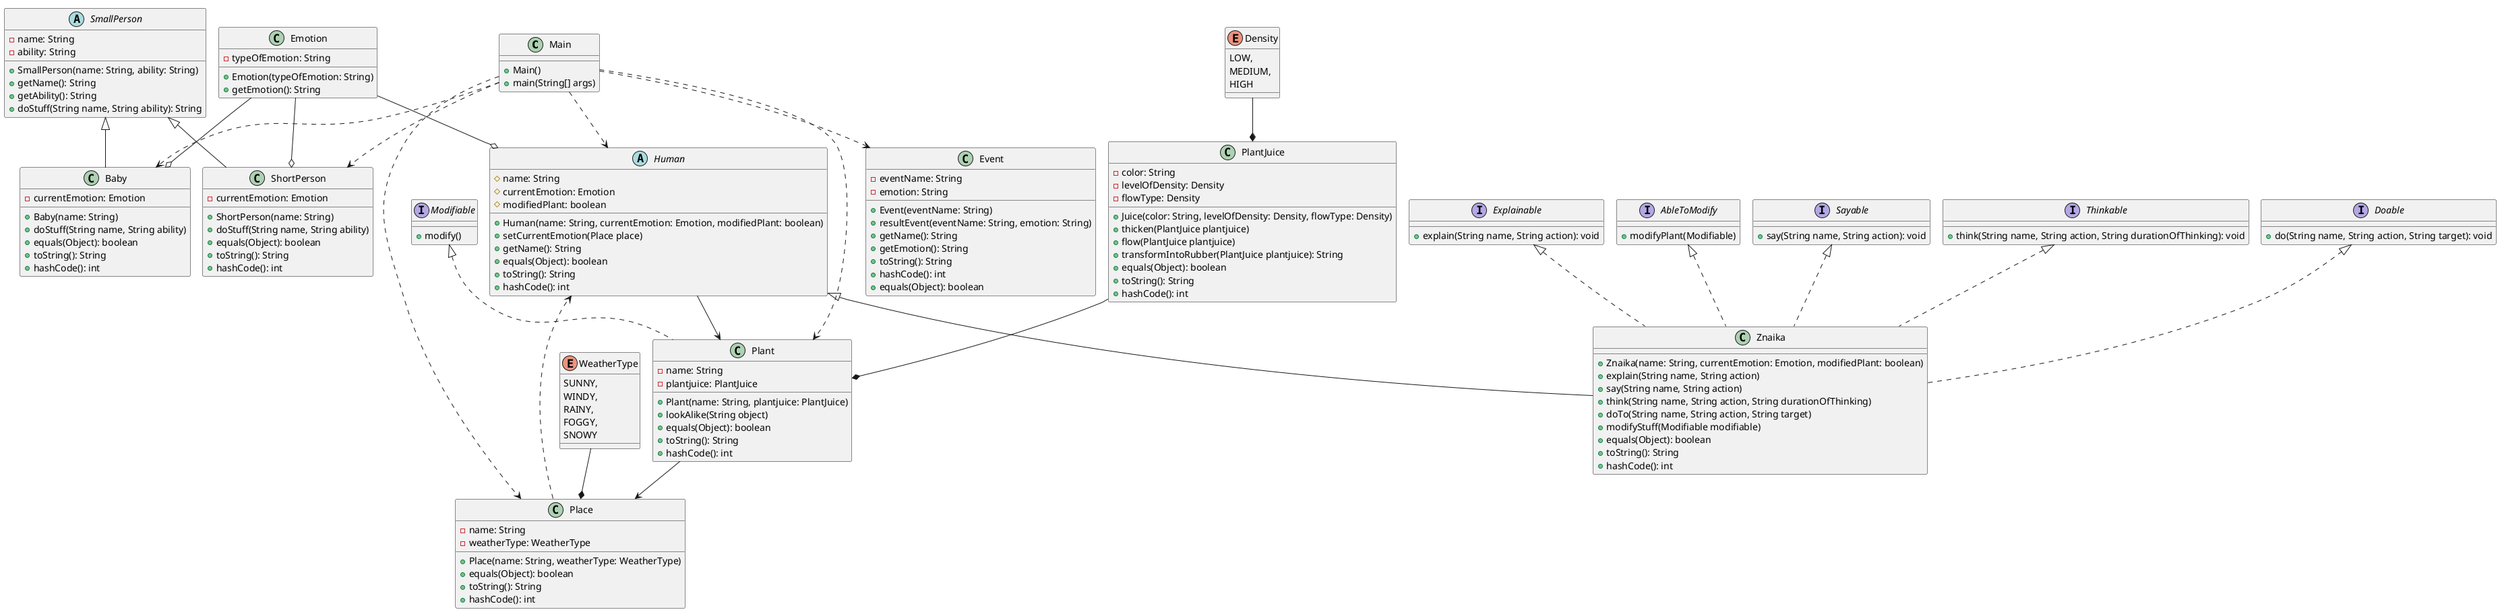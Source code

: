 @startuml
!pragma layout smetana

class Main{
+Main()
+main(String[] args)
}

Main ..> Event
Main ..> Baby
Main ..> ShortPerson
Main ..> Human
Main ..> Place
Main ..> Plant


class Event{
- eventName: String
- emotion: String
+Event(eventName: String)
+resultEvent(eventName: String, emotion: String)
+getName(): String
+getEmotion(): String
+toString(): String
+hashCode(): int
+equals(Object): boolean
}
class Emotion{
-typeOfEmotion: String
+Emotion(typeOfEmotion: String)
+getEmotion(): String
}
abstract class SmallPerson{
- name: String
- ability: String
+SmallPerson(name: String, ability: String)
+getName(): String
+getAbility(): String
+doStuff(String name, String ability): String
}
class Baby extends SmallPerson{
- currentEmotion: Emotion
+Baby(name: String)
+doStuff(String name, String ability)
+equals(Object): boolean
+toString(): String
+hashCode(): int
}
class ShortPerson extends SmallPerson{
- currentEmotion: Emotion
+ShortPerson(name: String)
+doStuff(String name, String ability)
+equals(Object): boolean
+toString(): String
+hashCode(): int
}
Emotion --o Baby
Emotion --o ShortPerson
Emotion --o Human


interface Sayable{
+say(String name, String action): void
}
interface Thinkable{
+think(String name, String action, String durationOfThinking): void
}
interface Doable{
+do(String name, String action, String target): void
}
interface Explainable{
+explain(String name, String action): void
}
enum WeatherType{
SUNNY,
WINDY,
RAINY,
FOGGY,
SNOWY
}
abstract Human{
#name: String
#currentEmotion: Emotion
#modifiedPlant: boolean
+Human(name: String, currentEmotion: Emotion, modifiedPlant: boolean)
+setCurrentEmotion(Place place)
+getName(): String
+equals(Object): boolean
+toString(): String
+hashCode(): int
}
class Znaika extends Human implements Sayable, Explainable, Thinkable, Doable, AbleToModify{
+Znaika(name: String, currentEmotion: Emotion, modifiedPlant: boolean)
+explain(String name, String action)
+say(String name, String action)
+think(String name, String action, String durationOfThinking)
+doTo(String name, String action, String target)
+modifyStuff(Modifiable modifiable)
+equals(Object): boolean
+toString(): String
+hashCode(): int
}
WeatherType --* Place
interface AbleToModify{
+modifyPlant(Modifiable)
}
class Place{
-name: String
-weatherType: WeatherType
+Place(name: String, weatherType: WeatherType)
+equals(Object): boolean
+toString(): String
+hashCode(): int
}
Place ..> Human
class Plant implements Modifiable{
-name: String
-plantjuice: PlantJuice
+Plant(name: String, plantjuice: PlantJuice)
+lookAlike(String object)
+equals(Object): boolean
+toString(): String
+hashCode(): int
}
interface Modifiable{
+modify()
}
Human --> Plant
Plant --> Place
enum Density{
LOW,
MEDIUM,
HIGH
}
Density --* PlantJuice
PlantJuice --* Plant
class PlantJuice{
- color: String
- levelOfDensity: Density
- flowType: Density
+Juice(color: String, levelOfDensity: Density, flowType: Density)
+thicken(PlantJuice plantjuice)
+flow(PlantJuice plantjuice)
+transformIntoRubber(PlantJuice plantjuice): String
+equals(Object): boolean
+toString(): String
+hashCode(): int
}


@enduml